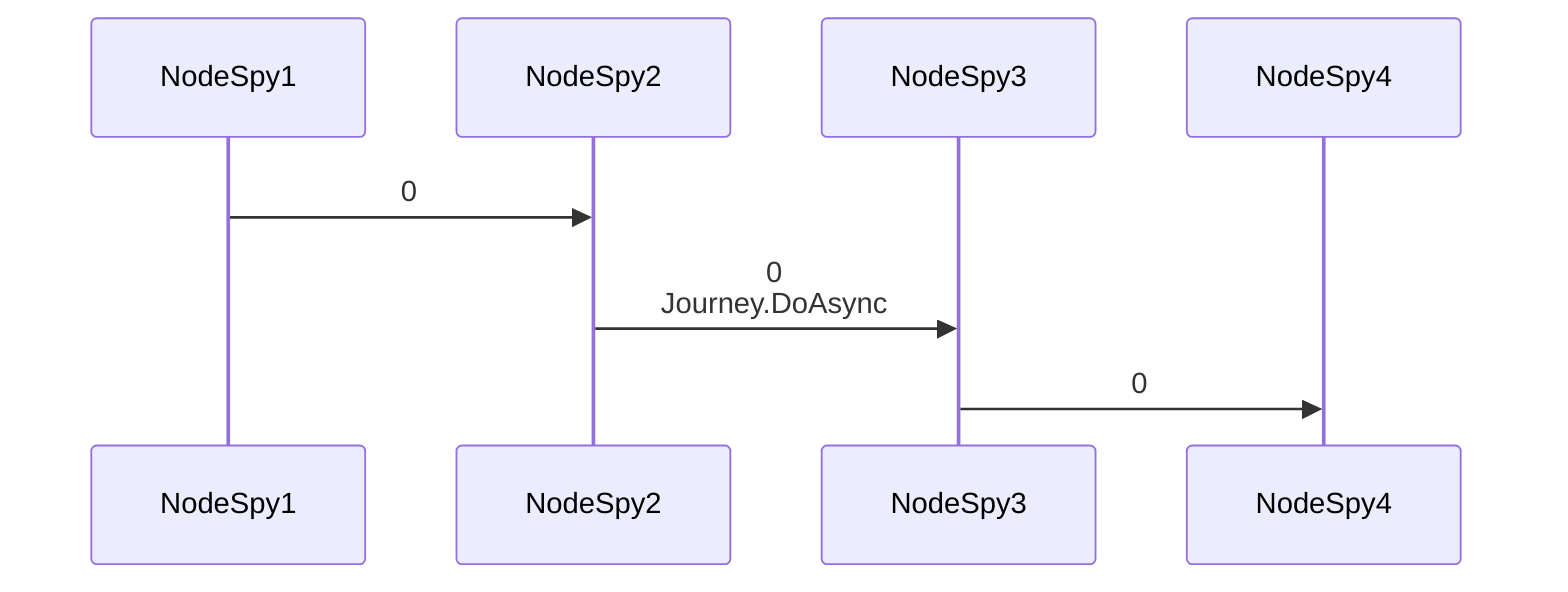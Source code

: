 ﻿sequenceDiagram
NodeSpy1->>NodeSpy2:0
NodeSpy2->>NodeSpy3:0<br>Journey.DoAsync
NodeSpy3->>NodeSpy4:0